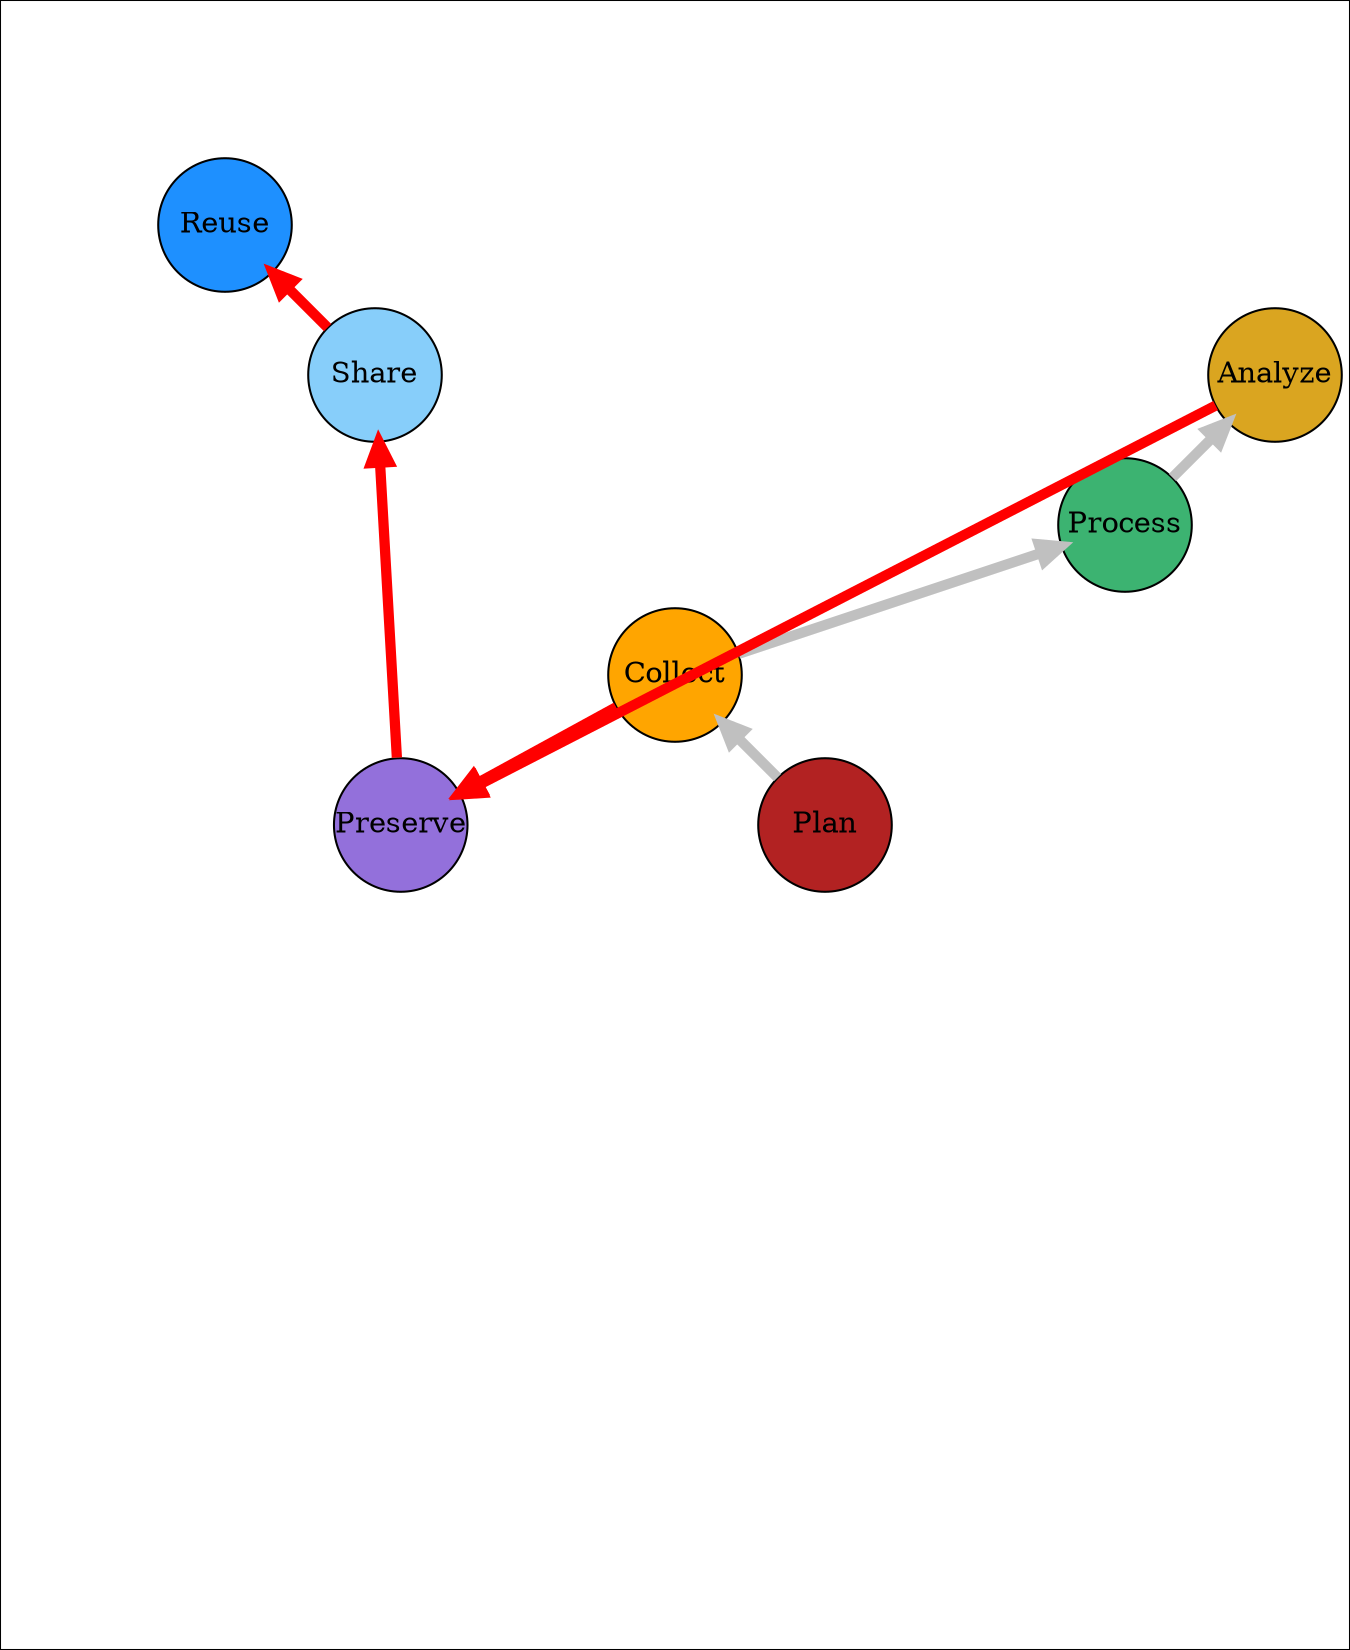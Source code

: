 digraph cycle2 {

  compound=false;
  root=plan;
  
  # a 'graph' statement
  graph [overlap = false, fontsize = 10, 
         layout = twopi, colorscheme = svg,
         size="9,15!"]

  node [shape = circle,
        fixedsize = true,
        style= filled,
        width = 0.9] // sets as circles
        
  edge [penwidth = 5]

  node [fillcolor = firebrick, label="Plan", pos = "0,0!"]
  plan

  node [fillcolor = orange, label="Collect"]
  collect 

  node [fillcolor = mediumseagreen, label="Process"]
  process
  
  node [fillcolor = goldenrod, label="Analyze"]
  analyze
  
  node [fillcolor = mediumpurple, label="Preserve"]
  preserve
  
  node [fillcolor = lightskyblue, label="Share"]
  share
  
  node [fillcolor = dodgerblue, label="Reuse"]
  reuse
  
  node [style=invis]
  invis1
  invis2
  invis3
  invis4
  invis5
  invis6
  invis7

  # several 'edge' statements
  subgraph trad {
  edge [color = grey]
  plan [ pos = "0,0!"]
  plan -> collect -> process -> analyze 
  analyze -> invis1 -> invis2 -> invis3 [style=invis]
  invis3 -> plan [style=invis] 
  }
  subgraph new {
    edge [ color = red ]
    invis7 [ pos = "0,0!"]
    invis7 -> invis6 -> invis5 -> invis4 -> preserve [style=invis]
    preserve -> share -> reuse
    reuse -> invis7 [style=invis]
    
    
  }
  
  collect -> preserve [color = red]
  analyze -> preserve [color = red]
  
}
